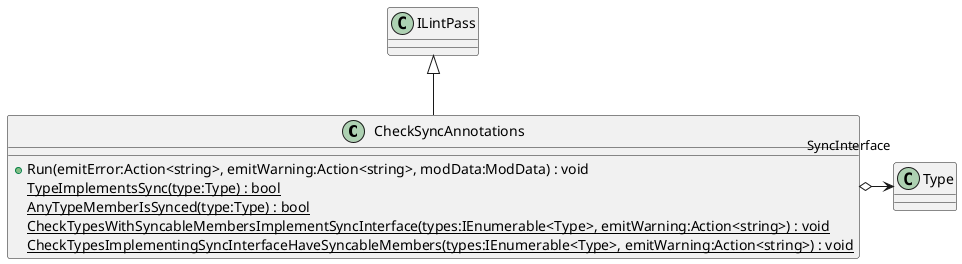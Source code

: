 @startuml
class CheckSyncAnnotations {
    + Run(emitError:Action<string>, emitWarning:Action<string>, modData:ModData) : void
    {static} TypeImplementsSync(type:Type) : bool
    {static} AnyTypeMemberIsSynced(type:Type) : bool
    {static} CheckTypesWithSyncableMembersImplementSyncInterface(types:IEnumerable<Type>, emitWarning:Action<string>) : void
    {static} CheckTypesImplementingSyncInterfaceHaveSyncableMembers(types:IEnumerable<Type>, emitWarning:Action<string>) : void
}
ILintPass <|-- CheckSyncAnnotations
CheckSyncAnnotations o-> "SyncInterface" Type
@enduml
